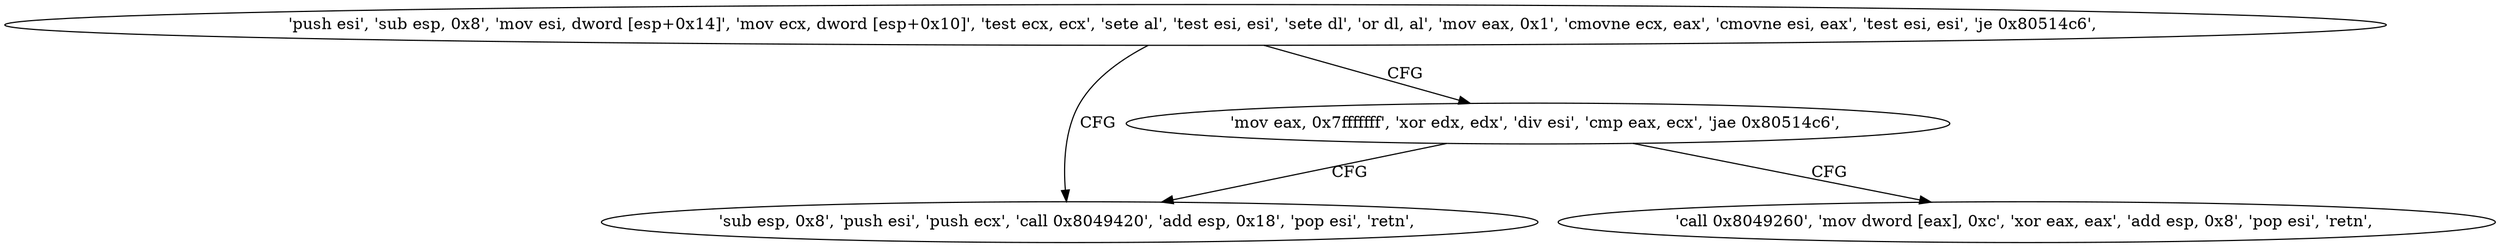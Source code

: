 digraph "func" {
"134550656" [label = "'push esi', 'sub esp, 0x8', 'mov esi, dword [esp+0x14]', 'mov ecx, dword [esp+0x10]', 'test ecx, ecx', 'sete al', 'test esi, esi', 'sete dl', 'or dl, al', 'mov eax, 0x1', 'cmovne ecx, eax', 'cmovne esi, eax', 'test esi, esi', 'je 0x80514c6', " ]
"134550726" [label = "'sub esp, 0x8', 'push esi', 'push ecx', 'call 0x8049420', 'add esp, 0x18', 'pop esi', 'retn', " ]
"134550695" [label = "'mov eax, 0x7fffffff', 'xor edx, edx', 'div esi', 'cmp eax, ecx', 'jae 0x80514c6', " ]
"134550708" [label = "'call 0x8049260', 'mov dword [eax], 0xc', 'xor eax, eax', 'add esp, 0x8', 'pop esi', 'retn', " ]
"134550656" -> "134550726" [ label = "CFG" ]
"134550656" -> "134550695" [ label = "CFG" ]
"134550695" -> "134550726" [ label = "CFG" ]
"134550695" -> "134550708" [ label = "CFG" ]
}
